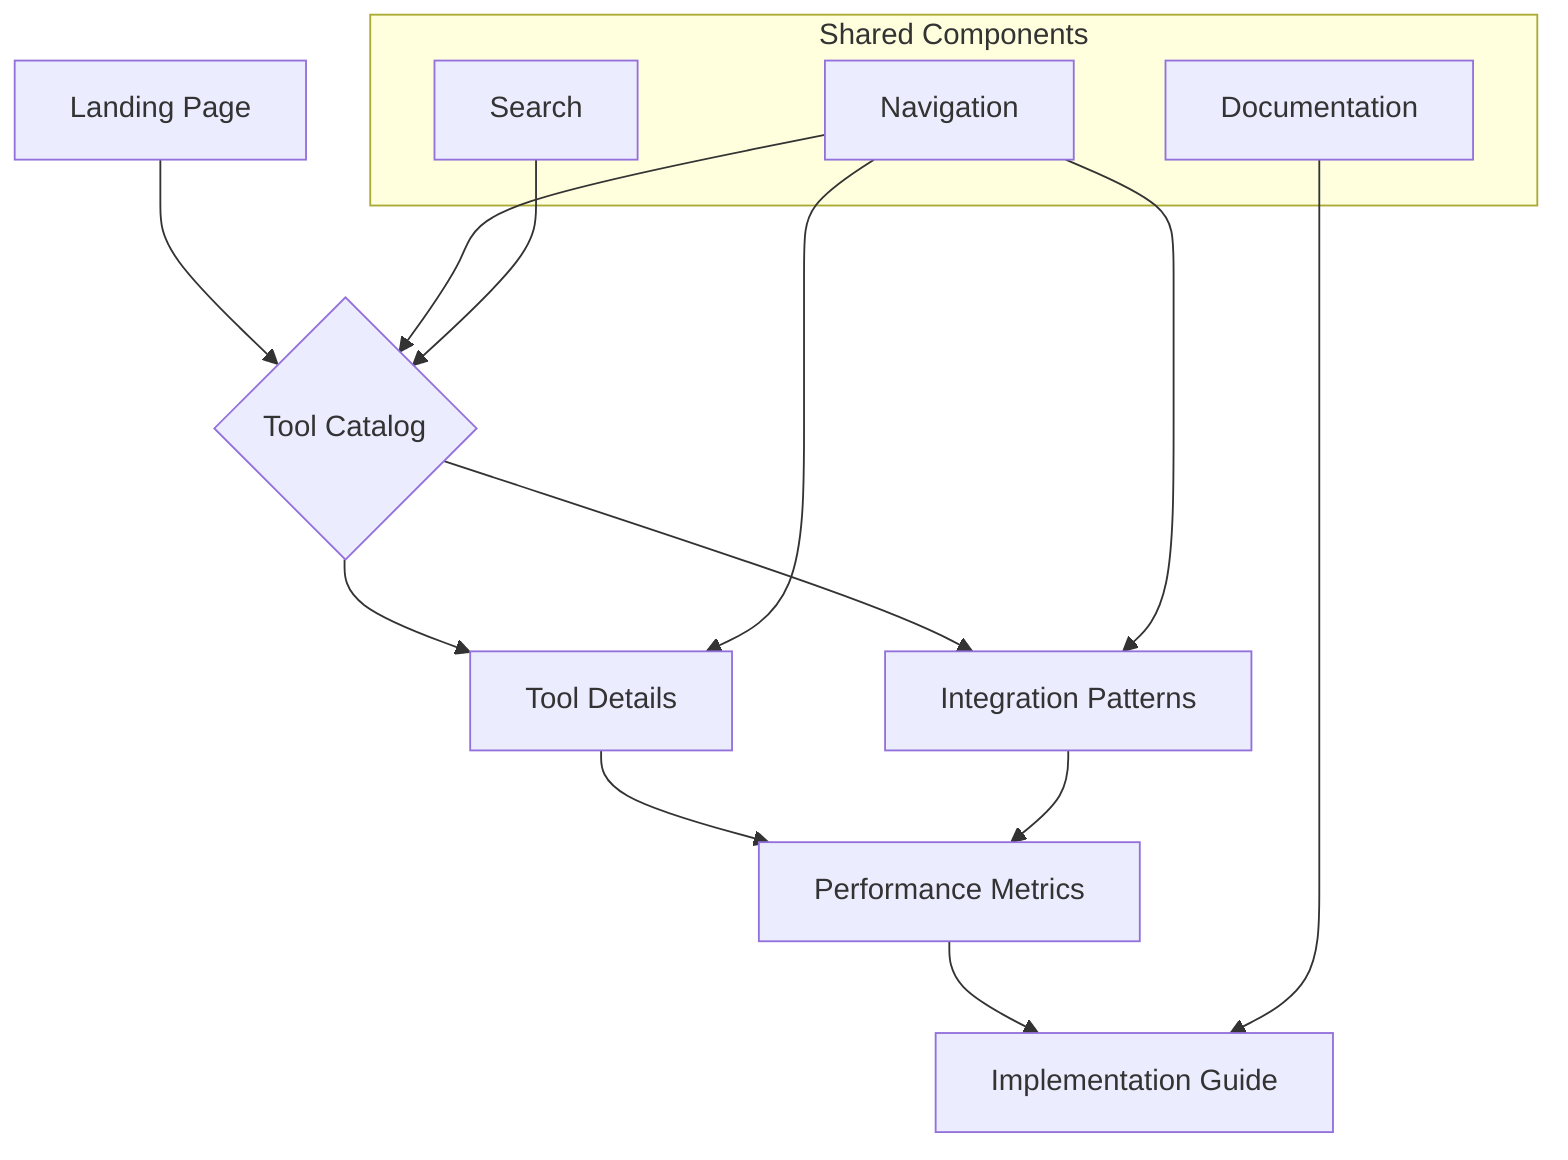 flowchart TD
    A[Landing Page] --> B{Tool Catalog}
    B --> C[Tool Details]
    B --> D[Integration Patterns]
    C --> E[Performance Metrics]
    D --> E
    E --> F[Implementation Guide]
    
    subgraph "Shared Components"
        G[Navigation]
        H[Search]
        I[Documentation]
    end
    
    G --> B
    G --> C
    G --> D
    H --> B
    I --> F